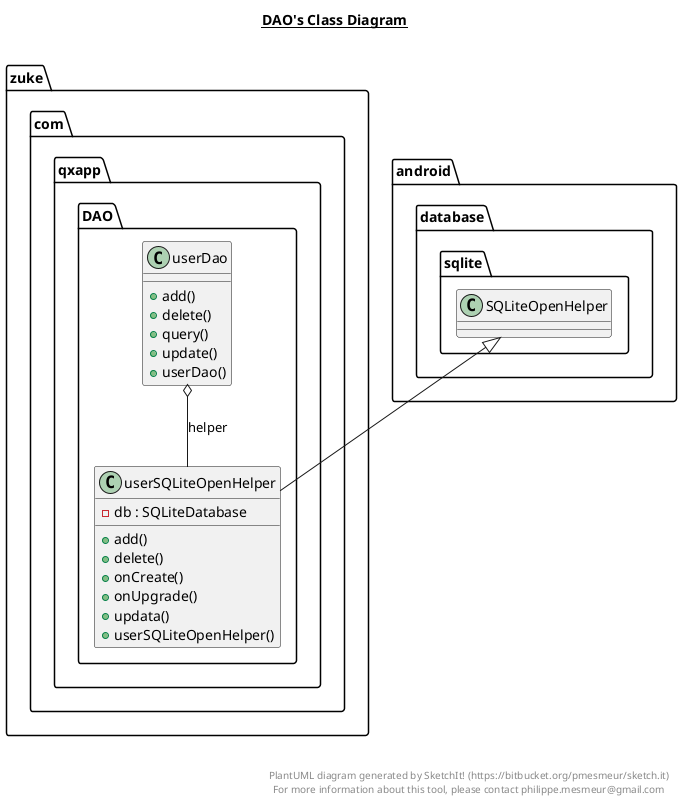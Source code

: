 @startuml

title __DAO's Class Diagram__\n

  namespace zuke.com.qxapp {
    namespace DAO {
      class zuke.com.qxapp.DAO.userDao {
          + add()
          + delete()
          + query()
          + update()
          + userDao()
      }
    }
  }
  

  namespace zuke.com.qxapp {
    namespace DAO {
      class zuke.com.qxapp.DAO.userSQLiteOpenHelper {
          - db : SQLiteDatabase
          + add()
          + delete()
          + onCreate()
          + onUpgrade()
          + updata()
          + userSQLiteOpenHelper()
      }
    }
  }
  

  zuke.com.qxapp.DAO.userDao o-- zuke.com.qxapp.DAO.userSQLiteOpenHelper : helper
  zuke.com.qxapp.DAO.userSQLiteOpenHelper -up-|> android.database.sqlite.SQLiteOpenHelper


right footer


PlantUML diagram generated by SketchIt! (https://bitbucket.org/pmesmeur/sketch.it)
For more information about this tool, please contact philippe.mesmeur@gmail.com
endfooter

@enduml
